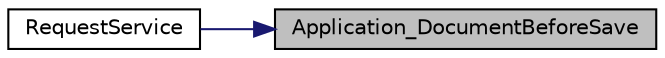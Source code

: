 digraph "Application_DocumentBeforeSave"
{
 // LATEX_PDF_SIZE
  edge [fontname="Helvetica",fontsize="10",labelfontname="Helvetica",labelfontsize="10"];
  node [fontname="Helvetica",fontsize="10",shape=record];
  rankdir="RL";
  Node8 [label="Application_DocumentBeforeSave",height=0.2,width=0.4,color="black", fillcolor="grey75", style="filled", fontcolor="black",tooltip=" "];
  Node8 -> Node9 [dir="back",color="midnightblue",fontsize="10",style="solid",fontname="Helvetica"];
  Node9 [label="RequestService",height=0.2,width=0.4,color="black", fillcolor="white", style="filled",URL="$classviolet_1_1ThisAddIn.html#a2a2663e65ebffe71ea25933a00b45b43",tooltip=" "];
}
